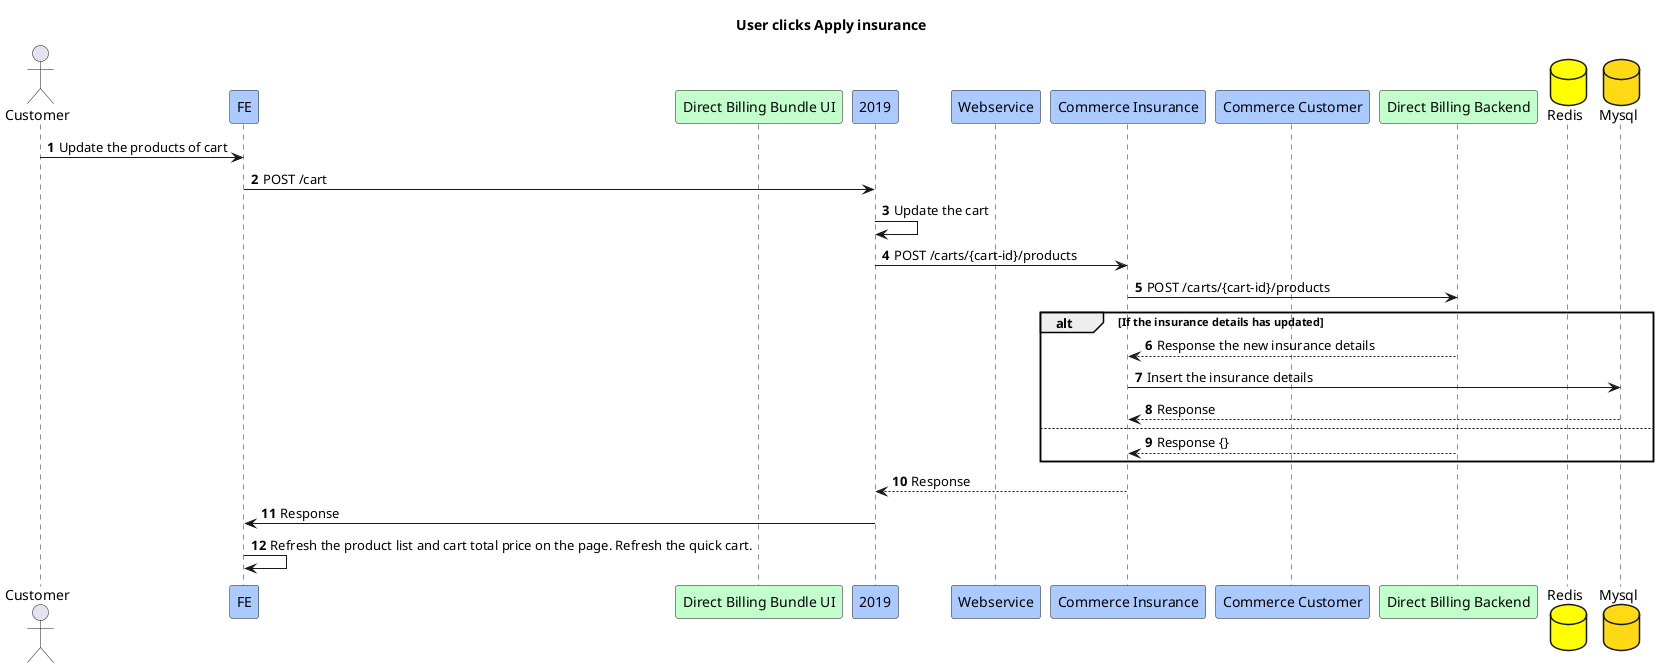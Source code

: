 @startuml
title User clicks Apply insurance
actor Customer
participant FE #abcaff
participant "Direct Billing Bundle UI" #c3ffcd
participant "2019" #abcaff
participant "Webservice" #abcaff
participant "Commerce Insurance" #abcaff
participant "Commerce Customer" #abcaff
participant "Direct Billing Backend" #c3ffcd
database "Redis" #yellow
database "Mysql" #fdda14

autonumber
Customer -> FE:Update the products of cart
FE -> 2019:POST /cart
2019 -> 2019:Update the cart
2019 -> "Commerce Insurance":POST /carts/{cart-id}/products
"Commerce Insurance" -> "Direct Billing Backend":POST /carts/{cart-id}/products
alt If the insurance details has updated
    "Direct Billing Backend" --> "Commerce Insurance":Response the new insurance details
    "Commerce Insurance" -> "Mysql":Insert the insurance details
    "Mysql" --> "Commerce Insurance":Response
else
    "Direct Billing Backend" --> "Commerce Insurance":Response {}
end
"Commerce Insurance" --> 2019:Response
"2019" -> FE:Response
FE -> FE:Refresh the product list and cart total price on the page. Refresh the quick cart.

@enduml


